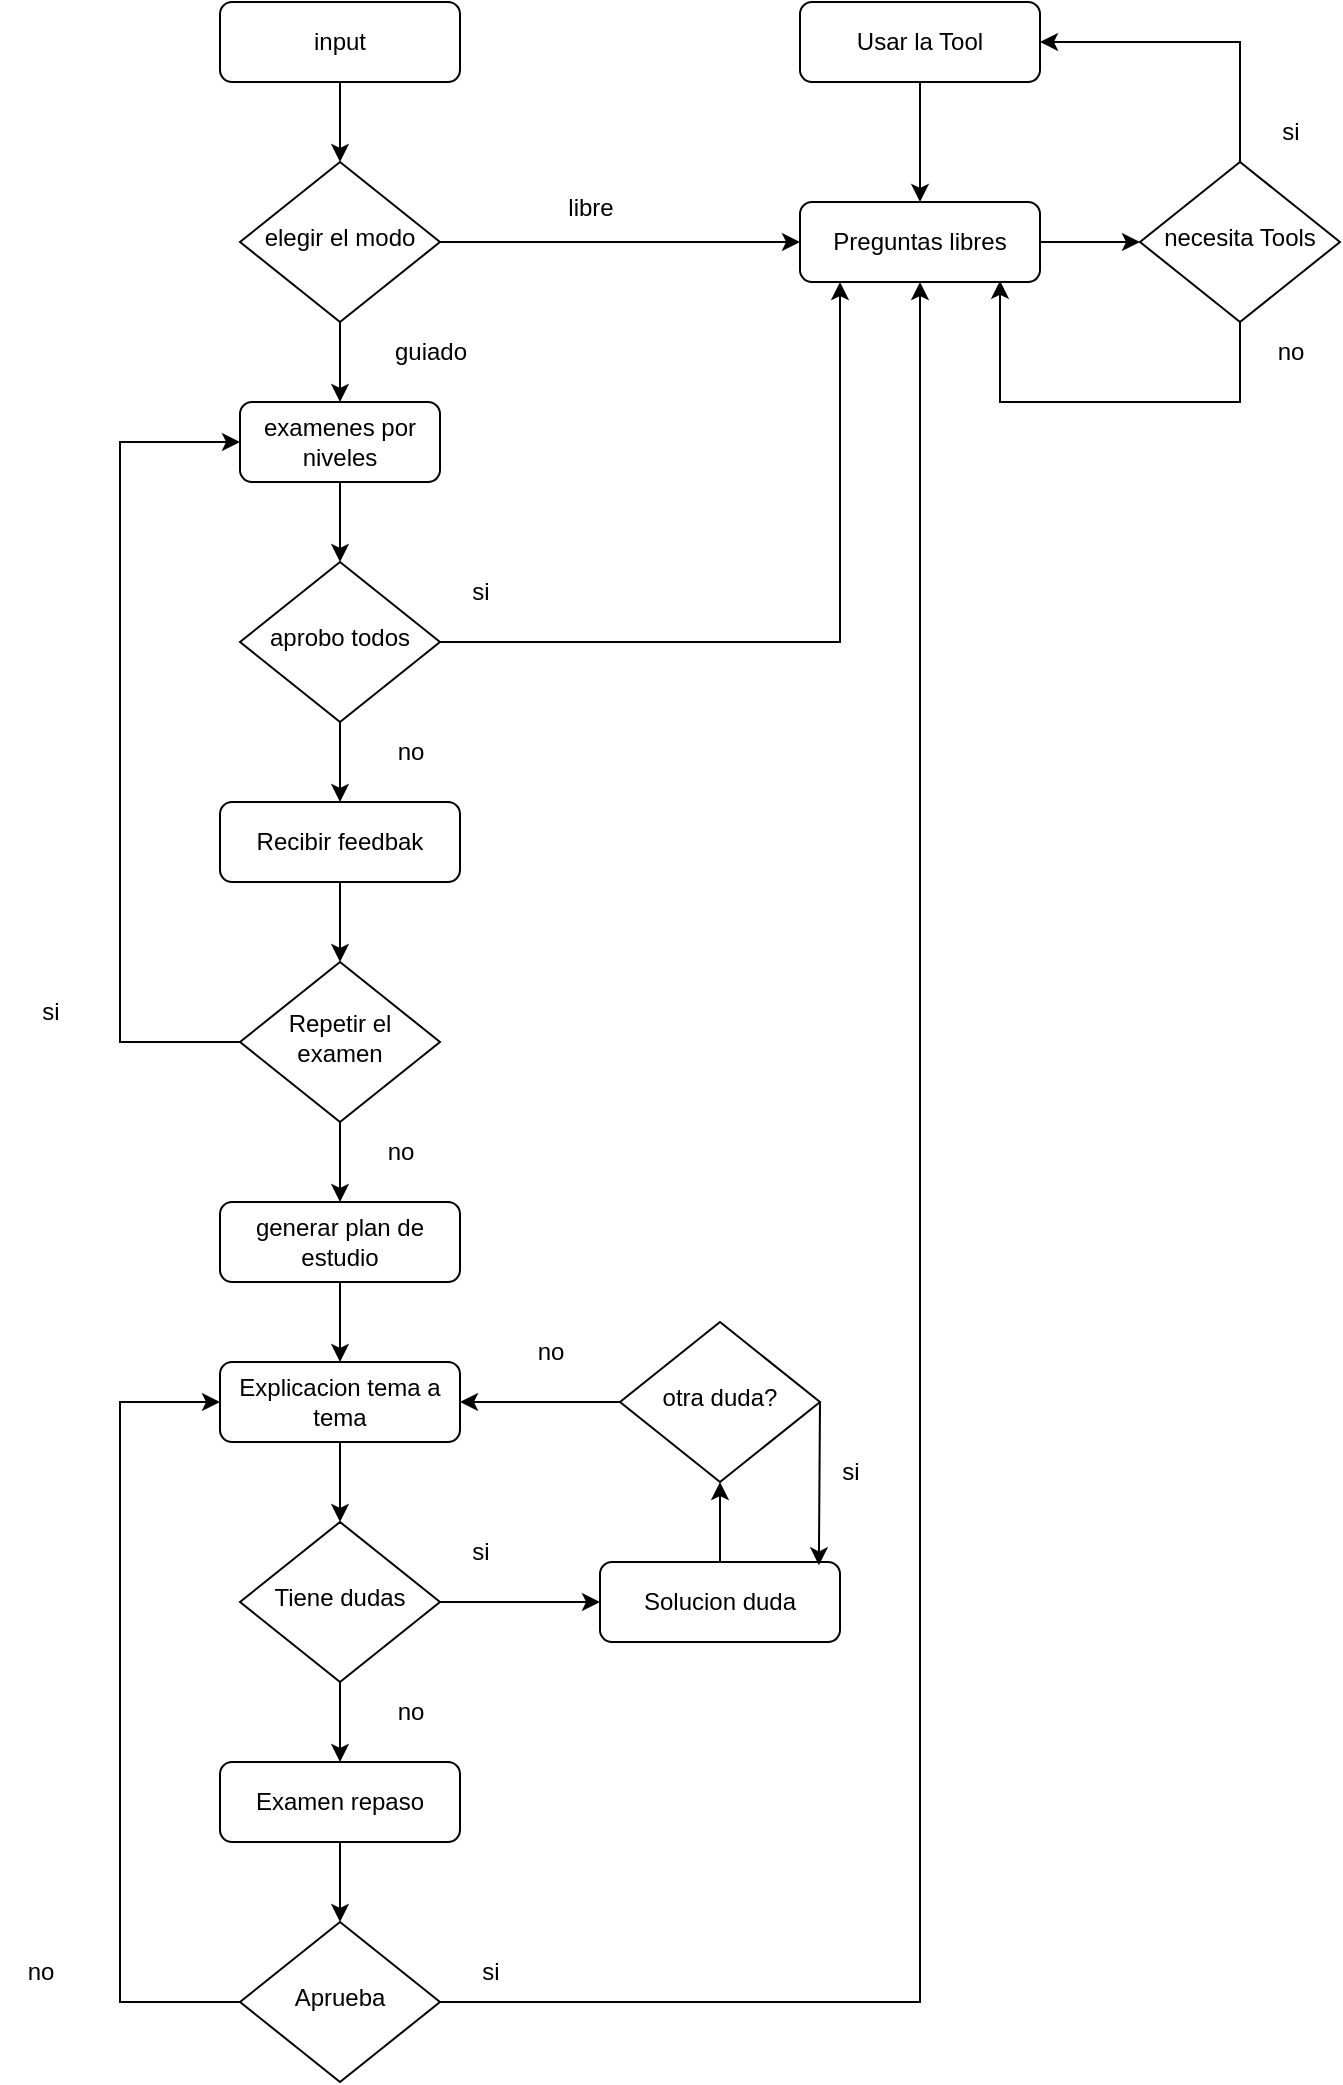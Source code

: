 <mxfile>
    <diagram id="C5RBs43oDa-KdzZeNtuy" name="Page-1">
        <mxGraphModel dx="783" dy="537" grid="1" gridSize="10" guides="1" tooltips="1" connect="1" arrows="1" fold="1" page="1" pageScale="1" pageWidth="827" pageHeight="1169" math="0" shadow="0">
            <root>
                <mxCell id="WIyWlLk6GJQsqaUBKTNV-0"/>
                <mxCell id="WIyWlLk6GJQsqaUBKTNV-1" parent="WIyWlLk6GJQsqaUBKTNV-0"/>
                <mxCell id="3r4ACdRN58zE3fDTOP2z-26" style="edgeStyle=orthogonalEdgeStyle;rounded=0;orthogonalLoop=1;jettySize=auto;html=1;exitX=0.5;exitY=1;exitDx=0;exitDy=0;entryX=0.5;entryY=0;entryDx=0;entryDy=0;" parent="WIyWlLk6GJQsqaUBKTNV-1" source="WIyWlLk6GJQsqaUBKTNV-3" target="WIyWlLk6GJQsqaUBKTNV-6" edge="1">
                    <mxGeometry relative="1" as="geometry"/>
                </mxCell>
                <mxCell id="WIyWlLk6GJQsqaUBKTNV-3" value="input" style="rounded=1;whiteSpace=wrap;html=1;fontSize=12;glass=0;strokeWidth=1;shadow=0;" parent="WIyWlLk6GJQsqaUBKTNV-1" vertex="1">
                    <mxGeometry x="170" y="40" width="120" height="40" as="geometry"/>
                </mxCell>
                <mxCell id="3r4ACdRN58zE3fDTOP2z-27" value="" style="edgeStyle=orthogonalEdgeStyle;rounded=0;orthogonalLoop=1;jettySize=auto;exitX=1;exitY=0.5;exitDx=0;exitDy=0;entryX=0;entryY=0.5;entryDx=0;entryDy=0;textShadow=0;labelBorderColor=none;html=1;strokeColor=default;" parent="WIyWlLk6GJQsqaUBKTNV-1" source="WIyWlLk6GJQsqaUBKTNV-6" target="WIyWlLk6GJQsqaUBKTNV-7" edge="1">
                    <mxGeometry relative="1" as="geometry"/>
                </mxCell>
                <mxCell id="3r4ACdRN58zE3fDTOP2z-28" style="edgeStyle=orthogonalEdgeStyle;rounded=0;orthogonalLoop=1;jettySize=auto;html=1;exitX=0.5;exitY=1;exitDx=0;exitDy=0;entryX=0.5;entryY=0;entryDx=0;entryDy=0;" parent="WIyWlLk6GJQsqaUBKTNV-1" source="WIyWlLk6GJQsqaUBKTNV-6" target="3r4ACdRN58zE3fDTOP2z-0" edge="1">
                    <mxGeometry relative="1" as="geometry"/>
                </mxCell>
                <mxCell id="WIyWlLk6GJQsqaUBKTNV-6" value="elegir el modo" style="rhombus;whiteSpace=wrap;html=1;shadow=0;fontFamily=Helvetica;fontSize=12;align=center;strokeWidth=1;spacing=6;spacingTop=-4;" parent="WIyWlLk6GJQsqaUBKTNV-1" vertex="1">
                    <mxGeometry x="180" y="120" width="100" height="80" as="geometry"/>
                </mxCell>
                <mxCell id="3r4ACdRN58zE3fDTOP2z-48" style="edgeStyle=orthogonalEdgeStyle;rounded=0;orthogonalLoop=1;jettySize=auto;html=1;exitX=1;exitY=0.5;exitDx=0;exitDy=0;entryX=0;entryY=0.5;entryDx=0;entryDy=0;" parent="WIyWlLk6GJQsqaUBKTNV-1" source="WIyWlLk6GJQsqaUBKTNV-7" target="3r4ACdRN58zE3fDTOP2z-43" edge="1">
                    <mxGeometry relative="1" as="geometry"/>
                </mxCell>
                <mxCell id="WIyWlLk6GJQsqaUBKTNV-7" value="Preguntas libres" style="rounded=1;whiteSpace=wrap;html=1;fontSize=12;glass=0;strokeWidth=1;shadow=0;" parent="WIyWlLk6GJQsqaUBKTNV-1" vertex="1">
                    <mxGeometry x="460" y="140" width="120" height="40" as="geometry"/>
                </mxCell>
                <mxCell id="3r4ACdRN58zE3fDTOP2z-32" style="edgeStyle=orthogonalEdgeStyle;rounded=0;orthogonalLoop=1;jettySize=auto;html=1;exitX=0.5;exitY=1;exitDx=0;exitDy=0;entryX=0.5;entryY=0;entryDx=0;entryDy=0;" parent="WIyWlLk6GJQsqaUBKTNV-1" source="WIyWlLk6GJQsqaUBKTNV-11" target="3r4ACdRN58zE3fDTOP2z-6" edge="1">
                    <mxGeometry relative="1" as="geometry"/>
                </mxCell>
                <mxCell id="WIyWlLk6GJQsqaUBKTNV-11" value="Recibir feedbak" style="rounded=1;whiteSpace=wrap;html=1;fontSize=12;glass=0;strokeWidth=1;shadow=0;" parent="WIyWlLk6GJQsqaUBKTNV-1" vertex="1">
                    <mxGeometry x="170" y="440" width="120" height="40" as="geometry"/>
                </mxCell>
                <mxCell id="3r4ACdRN58zE3fDTOP2z-29" style="edgeStyle=orthogonalEdgeStyle;rounded=0;orthogonalLoop=1;jettySize=auto;html=1;exitX=0.5;exitY=1;exitDx=0;exitDy=0;entryX=0.5;entryY=0;entryDx=0;entryDy=0;" parent="WIyWlLk6GJQsqaUBKTNV-1" source="3r4ACdRN58zE3fDTOP2z-0" target="3r4ACdRN58zE3fDTOP2z-2" edge="1">
                    <mxGeometry relative="1" as="geometry"/>
                </mxCell>
                <mxCell id="3r4ACdRN58zE3fDTOP2z-0" value="examenes por niveles" style="rounded=1;whiteSpace=wrap;html=1;fontSize=12;glass=0;strokeWidth=1;shadow=0;" parent="WIyWlLk6GJQsqaUBKTNV-1" vertex="1">
                    <mxGeometry x="180" y="240" width="100" height="40" as="geometry"/>
                </mxCell>
                <mxCell id="3r4ACdRN58zE3fDTOP2z-31" style="edgeStyle=orthogonalEdgeStyle;rounded=0;orthogonalLoop=1;jettySize=auto;html=1;exitX=0.5;exitY=1;exitDx=0;exitDy=0;entryX=0.5;entryY=0;entryDx=0;entryDy=0;" parent="WIyWlLk6GJQsqaUBKTNV-1" source="3r4ACdRN58zE3fDTOP2z-2" target="WIyWlLk6GJQsqaUBKTNV-11" edge="1">
                    <mxGeometry relative="1" as="geometry"/>
                </mxCell>
                <mxCell id="3r4ACdRN58zE3fDTOP2z-44" style="edgeStyle=orthogonalEdgeStyle;rounded=0;orthogonalLoop=1;jettySize=auto;html=1;exitX=1;exitY=0.5;exitDx=0;exitDy=0;entryX=0.171;entryY=0.984;entryDx=0;entryDy=0;entryPerimeter=0;" parent="WIyWlLk6GJQsqaUBKTNV-1" source="3r4ACdRN58zE3fDTOP2z-2" target="WIyWlLk6GJQsqaUBKTNV-7" edge="1">
                    <mxGeometry relative="1" as="geometry">
                        <Array as="points">
                            <mxPoint x="480" y="360"/>
                            <mxPoint x="480" y="180"/>
                            <mxPoint x="481" y="180"/>
                        </Array>
                    </mxGeometry>
                </mxCell>
                <mxCell id="3r4ACdRN58zE3fDTOP2z-2" value="aprobo todos" style="rhombus;whiteSpace=wrap;html=1;shadow=0;fontFamily=Helvetica;fontSize=12;align=center;strokeWidth=1;spacing=6;spacingTop=-4;" parent="WIyWlLk6GJQsqaUBKTNV-1" vertex="1">
                    <mxGeometry x="180" y="320" width="100" height="80" as="geometry"/>
                </mxCell>
                <mxCell id="3r4ACdRN58zE3fDTOP2z-33" style="edgeStyle=orthogonalEdgeStyle;rounded=0;orthogonalLoop=1;jettySize=auto;html=1;exitX=0;exitY=0.5;exitDx=0;exitDy=0;entryX=0;entryY=0.5;entryDx=0;entryDy=0;" parent="WIyWlLk6GJQsqaUBKTNV-1" source="3r4ACdRN58zE3fDTOP2z-6" target="3r4ACdRN58zE3fDTOP2z-0" edge="1">
                    <mxGeometry relative="1" as="geometry">
                        <Array as="points">
                            <mxPoint x="120" y="560"/>
                            <mxPoint x="120" y="260"/>
                        </Array>
                    </mxGeometry>
                </mxCell>
                <mxCell id="3r4ACdRN58zE3fDTOP2z-34" style="edgeStyle=orthogonalEdgeStyle;rounded=0;orthogonalLoop=1;jettySize=auto;html=1;exitX=0.5;exitY=1;exitDx=0;exitDy=0;entryX=0.5;entryY=0;entryDx=0;entryDy=0;" parent="WIyWlLk6GJQsqaUBKTNV-1" source="3r4ACdRN58zE3fDTOP2z-6" target="3r4ACdRN58zE3fDTOP2z-8" edge="1">
                    <mxGeometry relative="1" as="geometry"/>
                </mxCell>
                <mxCell id="3r4ACdRN58zE3fDTOP2z-6" value="Repetir el examen" style="rhombus;whiteSpace=wrap;html=1;shadow=0;fontFamily=Helvetica;fontSize=12;align=center;strokeWidth=1;spacing=6;spacingTop=-4;" parent="WIyWlLk6GJQsqaUBKTNV-1" vertex="1">
                    <mxGeometry x="180" y="520" width="100" height="80" as="geometry"/>
                </mxCell>
                <mxCell id="3r4ACdRN58zE3fDTOP2z-35" style="edgeStyle=orthogonalEdgeStyle;rounded=0;orthogonalLoop=1;jettySize=auto;html=1;exitX=0.5;exitY=1;exitDx=0;exitDy=0;" parent="WIyWlLk6GJQsqaUBKTNV-1" source="3r4ACdRN58zE3fDTOP2z-8" target="3r4ACdRN58zE3fDTOP2z-9" edge="1">
                    <mxGeometry relative="1" as="geometry"/>
                </mxCell>
                <mxCell id="3r4ACdRN58zE3fDTOP2z-8" value="generar plan de estudio" style="rounded=1;whiteSpace=wrap;html=1;fontSize=12;glass=0;strokeWidth=1;shadow=0;" parent="WIyWlLk6GJQsqaUBKTNV-1" vertex="1">
                    <mxGeometry x="170" y="640" width="120" height="40" as="geometry"/>
                </mxCell>
                <mxCell id="3r4ACdRN58zE3fDTOP2z-36" style="edgeStyle=orthogonalEdgeStyle;rounded=0;orthogonalLoop=1;jettySize=auto;html=1;exitX=0.5;exitY=1;exitDx=0;exitDy=0;" parent="WIyWlLk6GJQsqaUBKTNV-1" source="3r4ACdRN58zE3fDTOP2z-9" target="3r4ACdRN58zE3fDTOP2z-14" edge="1">
                    <mxGeometry relative="1" as="geometry"/>
                </mxCell>
                <mxCell id="3r4ACdRN58zE3fDTOP2z-9" value="Explicacion tema a tema" style="rounded=1;whiteSpace=wrap;html=1;fontSize=12;glass=0;strokeWidth=1;shadow=0;" parent="WIyWlLk6GJQsqaUBKTNV-1" vertex="1">
                    <mxGeometry x="170" y="720" width="120" height="40" as="geometry"/>
                </mxCell>
                <mxCell id="3r4ACdRN58zE3fDTOP2z-37" style="edgeStyle=orthogonalEdgeStyle;rounded=0;orthogonalLoop=1;jettySize=auto;html=1;exitX=0.5;exitY=1;exitDx=0;exitDy=0;entryX=0.5;entryY=0;entryDx=0;entryDy=0;" parent="WIyWlLk6GJQsqaUBKTNV-1" source="3r4ACdRN58zE3fDTOP2z-14" target="3r4ACdRN58zE3fDTOP2z-18" edge="1">
                    <mxGeometry relative="1" as="geometry"/>
                </mxCell>
                <mxCell id="3r4ACdRN58zE3fDTOP2z-40" style="edgeStyle=orthogonalEdgeStyle;rounded=0;orthogonalLoop=1;jettySize=auto;html=1;exitX=1;exitY=0.5;exitDx=0;exitDy=0;entryX=0;entryY=0.5;entryDx=0;entryDy=0;" parent="WIyWlLk6GJQsqaUBKTNV-1" source="3r4ACdRN58zE3fDTOP2z-14" target="3r4ACdRN58zE3fDTOP2z-15" edge="1">
                    <mxGeometry relative="1" as="geometry"/>
                </mxCell>
                <mxCell id="3r4ACdRN58zE3fDTOP2z-14" value="Tiene dudas" style="rhombus;whiteSpace=wrap;html=1;shadow=0;fontFamily=Helvetica;fontSize=12;align=center;strokeWidth=1;spacing=6;spacingTop=-4;" parent="WIyWlLk6GJQsqaUBKTNV-1" vertex="1">
                    <mxGeometry x="180" y="800" width="100" height="80" as="geometry"/>
                </mxCell>
                <mxCell id="3" style="edgeStyle=none;html=1;exitX=0.5;exitY=0;exitDx=0;exitDy=0;entryX=0.5;entryY=1;entryDx=0;entryDy=0;" edge="1" parent="WIyWlLk6GJQsqaUBKTNV-1" source="3r4ACdRN58zE3fDTOP2z-15" target="2">
                    <mxGeometry relative="1" as="geometry"/>
                </mxCell>
                <mxCell id="3r4ACdRN58zE3fDTOP2z-15" value="Solucion duda" style="rounded=1;whiteSpace=wrap;html=1;fontSize=12;glass=0;strokeWidth=1;shadow=0;" parent="WIyWlLk6GJQsqaUBKTNV-1" vertex="1">
                    <mxGeometry x="360" y="820" width="120" height="40" as="geometry"/>
                </mxCell>
                <mxCell id="3r4ACdRN58zE3fDTOP2z-38" style="edgeStyle=orthogonalEdgeStyle;rounded=0;orthogonalLoop=1;jettySize=auto;html=1;exitX=0.5;exitY=1;exitDx=0;exitDy=0;entryX=0.5;entryY=0;entryDx=0;entryDy=0;" parent="WIyWlLk6GJQsqaUBKTNV-1" source="3r4ACdRN58zE3fDTOP2z-18" target="3r4ACdRN58zE3fDTOP2z-20" edge="1">
                    <mxGeometry relative="1" as="geometry"/>
                </mxCell>
                <mxCell id="3r4ACdRN58zE3fDTOP2z-18" value="Examen repaso" style="rounded=1;whiteSpace=wrap;html=1;fontSize=12;glass=0;strokeWidth=1;shadow=0;" parent="WIyWlLk6GJQsqaUBKTNV-1" vertex="1">
                    <mxGeometry x="170" y="920" width="120" height="40" as="geometry"/>
                </mxCell>
                <mxCell id="3r4ACdRN58zE3fDTOP2z-39" style="edgeStyle=orthogonalEdgeStyle;rounded=0;orthogonalLoop=1;jettySize=auto;html=1;exitX=1;exitY=0.5;exitDx=0;exitDy=0;entryX=0.5;entryY=1;entryDx=0;entryDy=0;" parent="WIyWlLk6GJQsqaUBKTNV-1" source="3r4ACdRN58zE3fDTOP2z-20" target="WIyWlLk6GJQsqaUBKTNV-7" edge="1">
                    <mxGeometry relative="1" as="geometry">
                        <mxPoint x="541" y="182" as="targetPoint"/>
                        <Array as="points">
                            <mxPoint x="520" y="1040"/>
                        </Array>
                    </mxGeometry>
                </mxCell>
                <mxCell id="3r4ACdRN58zE3fDTOP2z-42" style="edgeStyle=orthogonalEdgeStyle;rounded=0;orthogonalLoop=1;jettySize=auto;html=1;exitX=0;exitY=0.5;exitDx=0;exitDy=0;entryX=0;entryY=0.5;entryDx=0;entryDy=0;" parent="WIyWlLk6GJQsqaUBKTNV-1" source="3r4ACdRN58zE3fDTOP2z-20" target="3r4ACdRN58zE3fDTOP2z-9" edge="1">
                    <mxGeometry relative="1" as="geometry">
                        <Array as="points">
                            <mxPoint x="120" y="1040"/>
                            <mxPoint x="120" y="740"/>
                        </Array>
                    </mxGeometry>
                </mxCell>
                <mxCell id="3r4ACdRN58zE3fDTOP2z-20" value="Aprueba" style="rhombus;whiteSpace=wrap;html=1;shadow=0;fontFamily=Helvetica;fontSize=12;align=center;strokeWidth=1;spacing=6;spacingTop=-4;" parent="WIyWlLk6GJQsqaUBKTNV-1" vertex="1">
                    <mxGeometry x="180" y="1000" width="100" height="80" as="geometry"/>
                </mxCell>
                <mxCell id="3r4ACdRN58zE3fDTOP2z-46" style="edgeStyle=orthogonalEdgeStyle;rounded=0;orthogonalLoop=1;jettySize=auto;html=1;exitX=0.5;exitY=0;exitDx=0;exitDy=0;entryX=1;entryY=0.5;entryDx=0;entryDy=0;" parent="WIyWlLk6GJQsqaUBKTNV-1" source="3r4ACdRN58zE3fDTOP2z-43" target="3r4ACdRN58zE3fDTOP2z-45" edge="1">
                    <mxGeometry relative="1" as="geometry"/>
                </mxCell>
                <mxCell id="3r4ACdRN58zE3fDTOP2z-49" style="edgeStyle=orthogonalEdgeStyle;rounded=0;orthogonalLoop=1;jettySize=auto;html=1;exitX=0.5;exitY=1;exitDx=0;exitDy=0;entryX=0.832;entryY=0.984;entryDx=0;entryDy=0;entryPerimeter=0;horizontal=1;fontStyle=0;flowAnimation=0;shadow=0;" parent="WIyWlLk6GJQsqaUBKTNV-1" source="3r4ACdRN58zE3fDTOP2z-43" target="WIyWlLk6GJQsqaUBKTNV-7" edge="1">
                    <mxGeometry relative="1" as="geometry">
                        <Array as="points">
                            <mxPoint x="680" y="240"/>
                            <mxPoint x="560" y="240"/>
                            <mxPoint x="560" y="179"/>
                        </Array>
                    </mxGeometry>
                </mxCell>
                <mxCell id="3r4ACdRN58zE3fDTOP2z-43" value="necesita Tools" style="rhombus;whiteSpace=wrap;html=1;shadow=0;fontFamily=Helvetica;fontSize=12;align=center;strokeWidth=1;spacing=6;spacingTop=-4;" parent="WIyWlLk6GJQsqaUBKTNV-1" vertex="1">
                    <mxGeometry x="630" y="120" width="100" height="80" as="geometry"/>
                </mxCell>
                <mxCell id="3r4ACdRN58zE3fDTOP2z-47" style="edgeStyle=orthogonalEdgeStyle;rounded=0;orthogonalLoop=1;jettySize=auto;html=1;exitX=0.5;exitY=1;exitDx=0;exitDy=0;entryX=0.5;entryY=0;entryDx=0;entryDy=0;" parent="WIyWlLk6GJQsqaUBKTNV-1" source="3r4ACdRN58zE3fDTOP2z-45" target="WIyWlLk6GJQsqaUBKTNV-7" edge="1">
                    <mxGeometry relative="1" as="geometry"/>
                </mxCell>
                <mxCell id="3r4ACdRN58zE3fDTOP2z-45" value="Usar la Tool" style="rounded=1;whiteSpace=wrap;html=1;fontSize=12;glass=0;strokeWidth=1;shadow=0;" parent="WIyWlLk6GJQsqaUBKTNV-1" vertex="1">
                    <mxGeometry x="460" y="40" width="120" height="40" as="geometry"/>
                </mxCell>
                <mxCell id="3r4ACdRN58zE3fDTOP2z-53" value="libre" style="text;html=1;align=center;verticalAlign=middle;resizable=0;points=[];autosize=1;strokeColor=none;fillColor=none;" parent="WIyWlLk6GJQsqaUBKTNV-1" vertex="1">
                    <mxGeometry x="330" y="128" width="50" height="30" as="geometry"/>
                </mxCell>
                <mxCell id="3r4ACdRN58zE3fDTOP2z-54" value="guiado" style="text;html=1;align=center;verticalAlign=middle;resizable=0;points=[];autosize=1;strokeColor=none;fillColor=none;" parent="WIyWlLk6GJQsqaUBKTNV-1" vertex="1">
                    <mxGeometry x="245" y="200" width="60" height="30" as="geometry"/>
                </mxCell>
                <mxCell id="3r4ACdRN58zE3fDTOP2z-55" value="si" style="text;html=1;align=center;verticalAlign=middle;resizable=0;points=[];autosize=1;strokeColor=none;fillColor=none;" parent="WIyWlLk6GJQsqaUBKTNV-1" vertex="1">
                    <mxGeometry x="285" y="320" width="30" height="30" as="geometry"/>
                </mxCell>
                <mxCell id="3r4ACdRN58zE3fDTOP2z-57" value="si" style="text;html=1;align=center;verticalAlign=middle;resizable=0;points=[];autosize=1;strokeColor=none;fillColor=none;" parent="WIyWlLk6GJQsqaUBKTNV-1" vertex="1">
                    <mxGeometry x="70" y="530" width="30" height="30" as="geometry"/>
                </mxCell>
                <mxCell id="3r4ACdRN58zE3fDTOP2z-58" value="no" style="text;html=1;align=center;verticalAlign=middle;resizable=0;points=[];autosize=1;strokeColor=none;fillColor=none;" parent="WIyWlLk6GJQsqaUBKTNV-1" vertex="1">
                    <mxGeometry x="245" y="400" width="40" height="30" as="geometry"/>
                </mxCell>
                <mxCell id="3r4ACdRN58zE3fDTOP2z-59" value="no" style="text;html=1;align=center;verticalAlign=middle;resizable=0;points=[];autosize=1;strokeColor=none;fillColor=none;" parent="WIyWlLk6GJQsqaUBKTNV-1" vertex="1">
                    <mxGeometry x="240" y="600" width="40" height="30" as="geometry"/>
                </mxCell>
                <mxCell id="3r4ACdRN58zE3fDTOP2z-60" value="no" style="text;html=1;align=center;verticalAlign=middle;resizable=0;points=[];autosize=1;strokeColor=none;fillColor=none;" parent="WIyWlLk6GJQsqaUBKTNV-1" vertex="1">
                    <mxGeometry x="245" y="880" width="40" height="30" as="geometry"/>
                </mxCell>
                <mxCell id="3r4ACdRN58zE3fDTOP2z-61" value="no" style="text;html=1;align=center;verticalAlign=middle;resizable=0;points=[];autosize=1;strokeColor=none;fillColor=none;" parent="WIyWlLk6GJQsqaUBKTNV-1" vertex="1">
                    <mxGeometry x="60" y="1010" width="40" height="30" as="geometry"/>
                </mxCell>
                <mxCell id="3r4ACdRN58zE3fDTOP2z-62" value="si" style="text;html=1;align=center;verticalAlign=middle;resizable=0;points=[];autosize=1;strokeColor=none;fillColor=none;" parent="WIyWlLk6GJQsqaUBKTNV-1" vertex="1">
                    <mxGeometry x="285" y="800" width="30" height="30" as="geometry"/>
                </mxCell>
                <mxCell id="3r4ACdRN58zE3fDTOP2z-63" value="si" style="text;html=1;align=center;verticalAlign=middle;resizable=0;points=[];autosize=1;strokeColor=none;fillColor=none;" parent="WIyWlLk6GJQsqaUBKTNV-1" vertex="1">
                    <mxGeometry x="290" y="1010" width="30" height="30" as="geometry"/>
                </mxCell>
                <mxCell id="0" value="si" style="text;html=1;align=center;verticalAlign=middle;resizable=0;points=[];autosize=1;strokeColor=none;fillColor=none;" parent="WIyWlLk6GJQsqaUBKTNV-1" vertex="1">
                    <mxGeometry x="690" y="90" width="30" height="30" as="geometry"/>
                </mxCell>
                <mxCell id="1" value="no" style="text;html=1;align=center;verticalAlign=middle;resizable=0;points=[];autosize=1;strokeColor=none;fillColor=none;" parent="WIyWlLk6GJQsqaUBKTNV-1" vertex="1">
                    <mxGeometry x="685" y="200" width="40" height="30" as="geometry"/>
                </mxCell>
                <mxCell id="7" style="edgeStyle=none;html=1;exitX=0;exitY=0.5;exitDx=0;exitDy=0;" edge="1" parent="WIyWlLk6GJQsqaUBKTNV-1" source="2" target="3r4ACdRN58zE3fDTOP2z-9">
                    <mxGeometry relative="1" as="geometry"/>
                </mxCell>
                <mxCell id="2" value="otra duda?" style="rhombus;whiteSpace=wrap;html=1;shadow=0;fontFamily=Helvetica;fontSize=12;align=center;strokeWidth=1;spacing=6;spacingTop=-4;" vertex="1" parent="WIyWlLk6GJQsqaUBKTNV-1">
                    <mxGeometry x="370" y="700" width="100" height="80" as="geometry"/>
                </mxCell>
                <mxCell id="6" style="edgeStyle=none;html=1;exitX=1;exitY=0.5;exitDx=0;exitDy=0;entryX=0.912;entryY=0.041;entryDx=0;entryDy=0;entryPerimeter=0;" edge="1" parent="WIyWlLk6GJQsqaUBKTNV-1" source="2" target="3r4ACdRN58zE3fDTOP2z-15">
                    <mxGeometry relative="1" as="geometry"/>
                </mxCell>
                <mxCell id="8" value="si" style="text;html=1;align=center;verticalAlign=middle;resizable=0;points=[];autosize=1;strokeColor=none;fillColor=none;" vertex="1" parent="WIyWlLk6GJQsqaUBKTNV-1">
                    <mxGeometry x="470" y="760" width="30" height="30" as="geometry"/>
                </mxCell>
                <mxCell id="9" value="no" style="text;html=1;align=center;verticalAlign=middle;resizable=0;points=[];autosize=1;strokeColor=none;fillColor=none;" vertex="1" parent="WIyWlLk6GJQsqaUBKTNV-1">
                    <mxGeometry x="315" y="700" width="40" height="30" as="geometry"/>
                </mxCell>
            </root>
        </mxGraphModel>
    </diagram>
</mxfile>